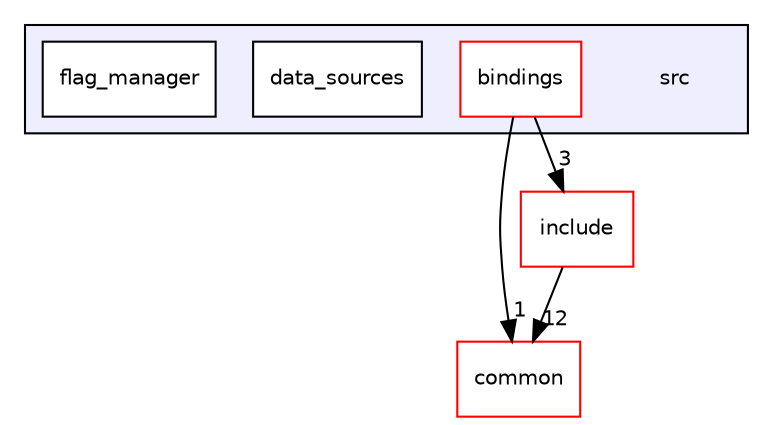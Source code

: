 digraph "src" {
  compound=true
  node [ fontsize="10", fontname="Helvetica"];
  edge [ labelfontsize="10", labelfontname="Helvetica"];
  subgraph clusterdir_bde78c98d3c5b4ba68eef8098dd41e3d {
    graph [ bgcolor="#eeeeff", pencolor="black", label="" URL="dir_bde78c98d3c5b4ba68eef8098dd41e3d.html"];
    dir_bde78c98d3c5b4ba68eef8098dd41e3d [shape=plaintext label="src"];
  dir_d6bb504969f9956cae533420d26d8855 [shape=box label="bindings" fillcolor="white" style="filled" color="red" URL="dir_d6bb504969f9956cae533420d26d8855.html"];
  dir_6f5c0e62a57b3562ffb53612380fd659 [shape=box label="data_sources" fillcolor="white" style="filled" URL="dir_6f5c0e62a57b3562ffb53612380fd659.html"];
  dir_c1e42d9aab0de6c7cbf0ca5e8e922c6f [shape=box label="flag_manager" fillcolor="white" style="filled" URL="dir_c1e42d9aab0de6c7cbf0ca5e8e922c6f.html"];
  }
  dir_bdd9a5d540de89e9fe90efdfc6973a4f [shape=box label="common" fillcolor="white" style="filled" color="red" URL="dir_bdd9a5d540de89e9fe90efdfc6973a4f.html"];
  dir_cedd4e4923668d84dbfc7d96a6891ec8 [shape=box label="include" fillcolor="white" style="filled" color="red" URL="dir_cedd4e4923668d84dbfc7d96a6891ec8.html"];
  dir_d6bb504969f9956cae533420d26d8855->dir_cedd4e4923668d84dbfc7d96a6891ec8 [headlabel="3", labeldistance=1.5 headhref="dir_000015_000001.html"];
  dir_d6bb504969f9956cae533420d26d8855->dir_bdd9a5d540de89e9fe90efdfc6973a4f [headlabel="1", labeldistance=1.5 headhref="dir_000015_000007.html"];
  dir_cedd4e4923668d84dbfc7d96a6891ec8->dir_bdd9a5d540de89e9fe90efdfc6973a4f [headlabel="12", labeldistance=1.5 headhref="dir_000001_000007.html"];
}
